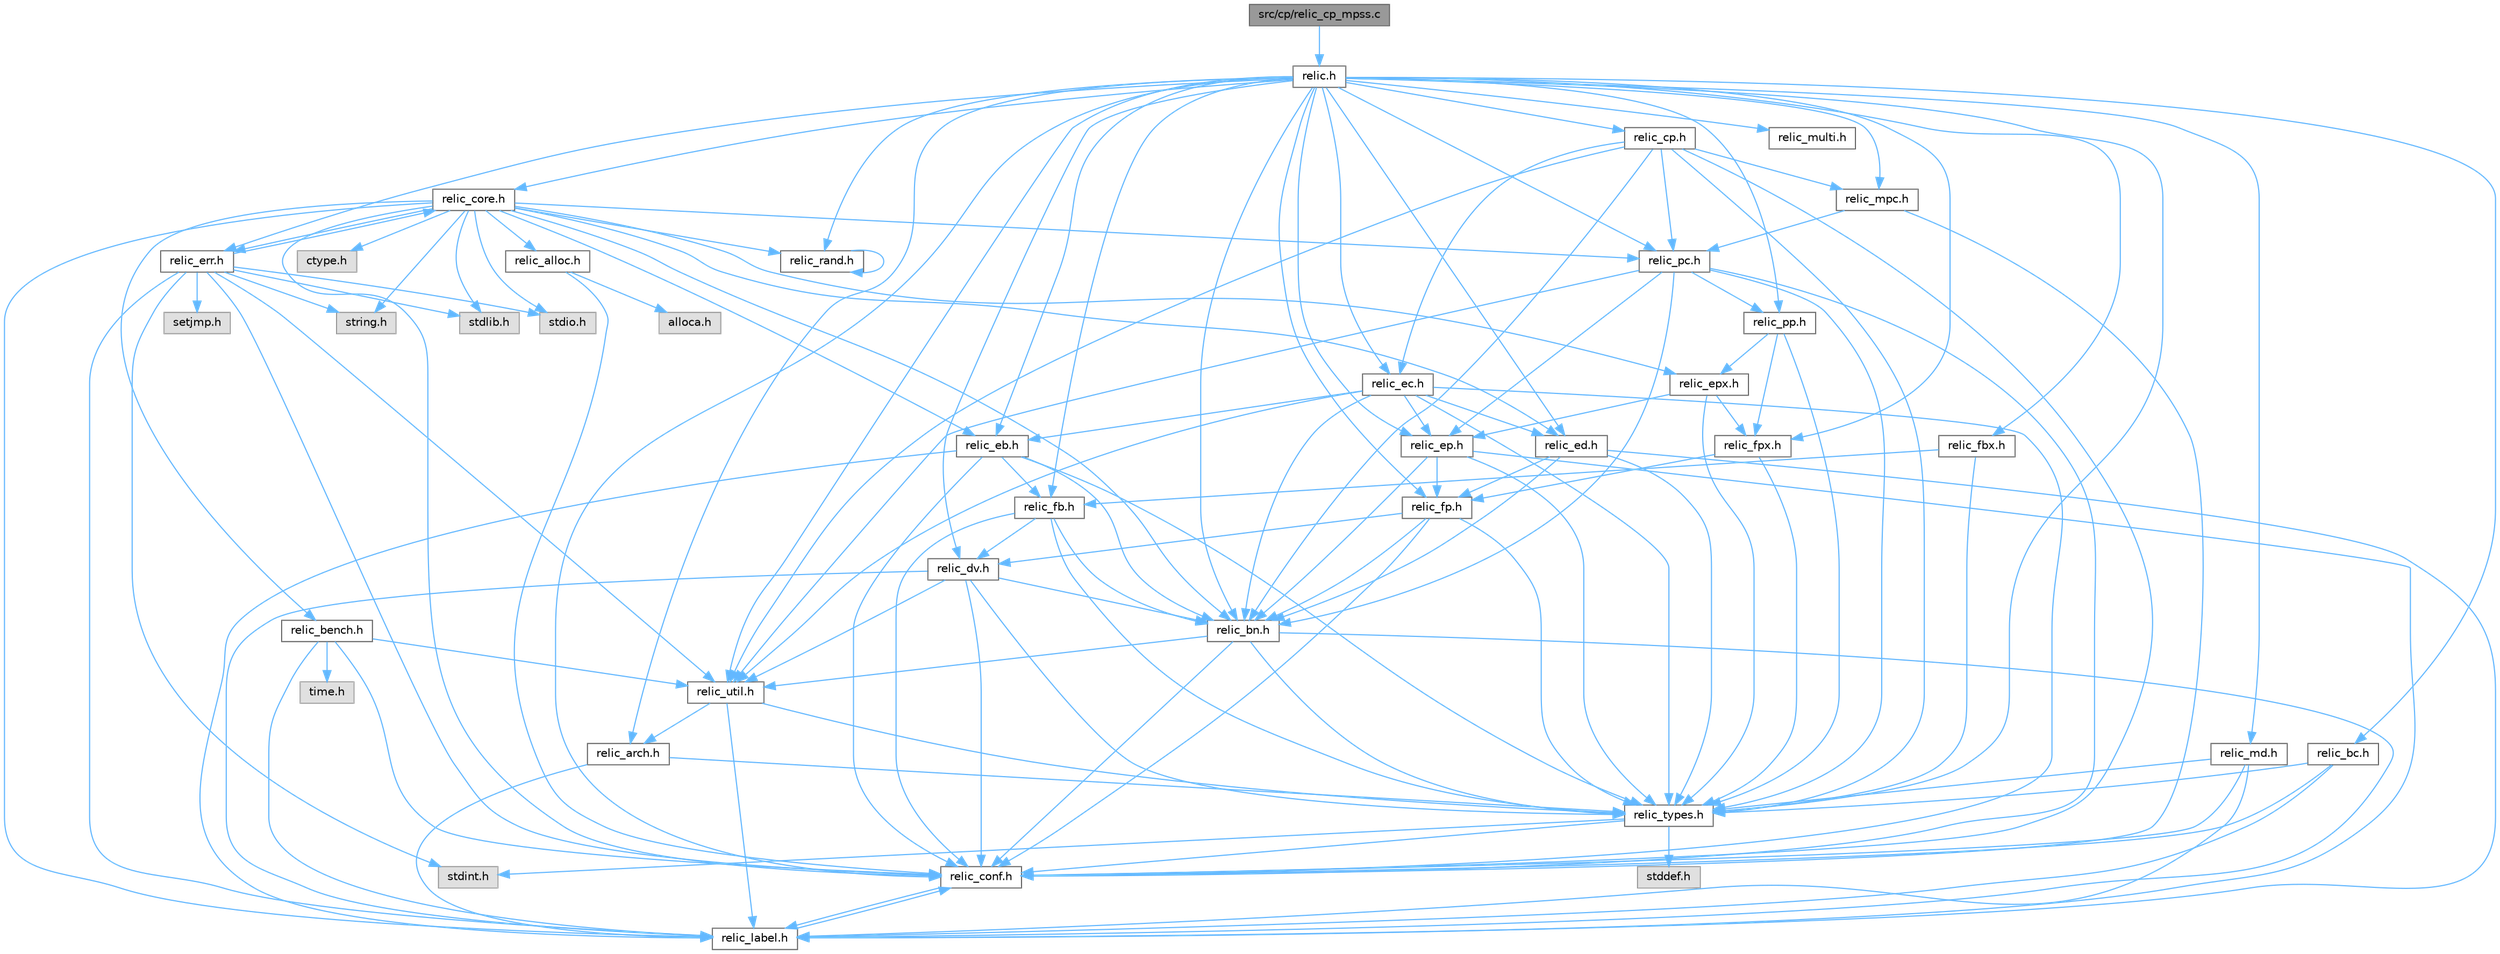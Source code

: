 digraph "src/cp/relic_cp_mpss.c"
{
 // LATEX_PDF_SIZE
  bgcolor="transparent";
  edge [fontname=Helvetica,fontsize=10,labelfontname=Helvetica,labelfontsize=10];
  node [fontname=Helvetica,fontsize=10,shape=box,height=0.2,width=0.4];
  Node1 [id="Node000001",label="src/cp/relic_cp_mpss.c",height=0.2,width=0.4,color="gray40", fillcolor="grey60", style="filled", fontcolor="black",tooltip=" "];
  Node1 -> Node2 [id="edge1_Node000001_Node000002",color="steelblue1",style="solid",tooltip=" "];
  Node2 [id="Node000002",label="relic.h",height=0.2,width=0.4,color="grey40", fillcolor="white", style="filled",URL="$d0/d17/relic_8h.html",tooltip=" "];
  Node2 -> Node3 [id="edge2_Node000002_Node000003",color="steelblue1",style="solid",tooltip=" "];
  Node3 [id="Node000003",label="relic_arch.h",height=0.2,width=0.4,color="grey40", fillcolor="white", style="filled",URL="$d7/d48/relic__arch_8h.html",tooltip=" "];
  Node3 -> Node4 [id="edge3_Node000003_Node000004",color="steelblue1",style="solid",tooltip=" "];
  Node4 [id="Node000004",label="relic_types.h",height=0.2,width=0.4,color="grey40", fillcolor="white", style="filled",URL="$d4/dd7/relic__types_8h.html",tooltip=" "];
  Node4 -> Node5 [id="edge4_Node000004_Node000005",color="steelblue1",style="solid",tooltip=" "];
  Node5 [id="Node000005",label="stddef.h",height=0.2,width=0.4,color="grey60", fillcolor="#E0E0E0", style="filled",tooltip=" "];
  Node4 -> Node6 [id="edge5_Node000004_Node000006",color="steelblue1",style="solid",tooltip=" "];
  Node6 [id="Node000006",label="stdint.h",height=0.2,width=0.4,color="grey60", fillcolor="#E0E0E0", style="filled",tooltip=" "];
  Node4 -> Node7 [id="edge6_Node000004_Node000007",color="steelblue1",style="solid",tooltip=" "];
  Node7 [id="Node000007",label="relic_conf.h",height=0.2,width=0.4,color="grey40", fillcolor="white", style="filled",URL="$d1/da4/relic__conf_8h.html",tooltip=" "];
  Node7 -> Node8 [id="edge7_Node000007_Node000008",color="steelblue1",style="solid",tooltip=" "];
  Node8 [id="Node000008",label="relic_label.h",height=0.2,width=0.4,color="grey40", fillcolor="white", style="filled",URL="$df/d60/relic__label_8h.html",tooltip=" "];
  Node8 -> Node7 [id="edge8_Node000008_Node000007",color="steelblue1",style="solid",tooltip=" "];
  Node3 -> Node8 [id="edge9_Node000003_Node000008",color="steelblue1",style="solid",tooltip=" "];
  Node2 -> Node7 [id="edge10_Node000002_Node000007",color="steelblue1",style="solid",tooltip=" "];
  Node2 -> Node9 [id="edge11_Node000002_Node000009",color="steelblue1",style="solid",tooltip=" "];
  Node9 [id="Node000009",label="relic_core.h",height=0.2,width=0.4,color="grey40", fillcolor="white", style="filled",URL="$db/d67/relic__core_8h.html",tooltip=" "];
  Node9 -> Node10 [id="edge12_Node000009_Node000010",color="steelblue1",style="solid",tooltip=" "];
  Node10 [id="Node000010",label="stdlib.h",height=0.2,width=0.4,color="grey60", fillcolor="#E0E0E0", style="filled",tooltip=" "];
  Node9 -> Node11 [id="edge13_Node000009_Node000011",color="steelblue1",style="solid",tooltip=" "];
  Node11 [id="Node000011",label="stdio.h",height=0.2,width=0.4,color="grey60", fillcolor="#E0E0E0", style="filled",tooltip=" "];
  Node9 -> Node12 [id="edge14_Node000009_Node000012",color="steelblue1",style="solid",tooltip=" "];
  Node12 [id="Node000012",label="string.h",height=0.2,width=0.4,color="grey60", fillcolor="#E0E0E0", style="filled",tooltip=" "];
  Node9 -> Node13 [id="edge15_Node000009_Node000013",color="steelblue1",style="solid",tooltip=" "];
  Node13 [id="Node000013",label="ctype.h",height=0.2,width=0.4,color="grey60", fillcolor="#E0E0E0", style="filled",tooltip=" "];
  Node9 -> Node14 [id="edge16_Node000009_Node000014",color="steelblue1",style="solid",tooltip=" "];
  Node14 [id="Node000014",label="relic_err.h",height=0.2,width=0.4,color="grey40", fillcolor="white", style="filled",URL="$d0/d09/relic__err_8h.html",tooltip=" "];
  Node14 -> Node6 [id="edge17_Node000014_Node000006",color="steelblue1",style="solid",tooltip=" "];
  Node14 -> Node10 [id="edge18_Node000014_Node000010",color="steelblue1",style="solid",tooltip=" "];
  Node14 -> Node11 [id="edge19_Node000014_Node000011",color="steelblue1",style="solid",tooltip=" "];
  Node14 -> Node12 [id="edge20_Node000014_Node000012",color="steelblue1",style="solid",tooltip=" "];
  Node14 -> Node9 [id="edge21_Node000014_Node000009",color="steelblue1",style="solid",tooltip=" "];
  Node14 -> Node7 [id="edge22_Node000014_Node000007",color="steelblue1",style="solid",tooltip=" "];
  Node14 -> Node15 [id="edge23_Node000014_Node000015",color="steelblue1",style="solid",tooltip=" "];
  Node15 [id="Node000015",label="relic_util.h",height=0.2,width=0.4,color="grey40", fillcolor="white", style="filled",URL="$d1/d8d/relic__util_8h.html",tooltip=" "];
  Node15 -> Node3 [id="edge24_Node000015_Node000003",color="steelblue1",style="solid",tooltip=" "];
  Node15 -> Node4 [id="edge25_Node000015_Node000004",color="steelblue1",style="solid",tooltip=" "];
  Node15 -> Node8 [id="edge26_Node000015_Node000008",color="steelblue1",style="solid",tooltip=" "];
  Node14 -> Node8 [id="edge27_Node000014_Node000008",color="steelblue1",style="solid",tooltip=" "];
  Node14 -> Node16 [id="edge28_Node000014_Node000016",color="steelblue1",style="solid",tooltip=" "];
  Node16 [id="Node000016",label="setjmp.h",height=0.2,width=0.4,color="grey60", fillcolor="#E0E0E0", style="filled",tooltip=" "];
  Node9 -> Node17 [id="edge29_Node000009_Node000017",color="steelblue1",style="solid",tooltip=" "];
  Node17 [id="Node000017",label="relic_bn.h",height=0.2,width=0.4,color="grey40", fillcolor="white", style="filled",URL="$d2/df6/relic__bn_8h.html",tooltip=" "];
  Node17 -> Node7 [id="edge30_Node000017_Node000007",color="steelblue1",style="solid",tooltip=" "];
  Node17 -> Node15 [id="edge31_Node000017_Node000015",color="steelblue1",style="solid",tooltip=" "];
  Node17 -> Node4 [id="edge32_Node000017_Node000004",color="steelblue1",style="solid",tooltip=" "];
  Node17 -> Node8 [id="edge33_Node000017_Node000008",color="steelblue1",style="solid",tooltip=" "];
  Node9 -> Node18 [id="edge34_Node000009_Node000018",color="steelblue1",style="solid",tooltip=" "];
  Node18 [id="Node000018",label="relic_eb.h",height=0.2,width=0.4,color="grey40", fillcolor="white", style="filled",URL="$d0/d24/relic__eb_8h.html",tooltip=" "];
  Node18 -> Node19 [id="edge35_Node000018_Node000019",color="steelblue1",style="solid",tooltip=" "];
  Node19 [id="Node000019",label="relic_fb.h",height=0.2,width=0.4,color="grey40", fillcolor="white", style="filled",URL="$dc/de1/relic__fb_8h.html",tooltip=" "];
  Node19 -> Node17 [id="edge36_Node000019_Node000017",color="steelblue1",style="solid",tooltip=" "];
  Node19 -> Node20 [id="edge37_Node000019_Node000020",color="steelblue1",style="solid",tooltip=" "];
  Node20 [id="Node000020",label="relic_dv.h",height=0.2,width=0.4,color="grey40", fillcolor="white", style="filled",URL="$d3/d30/relic__dv_8h.html",tooltip=" "];
  Node20 -> Node17 [id="edge38_Node000020_Node000017",color="steelblue1",style="solid",tooltip=" "];
  Node20 -> Node7 [id="edge39_Node000020_Node000007",color="steelblue1",style="solid",tooltip=" "];
  Node20 -> Node4 [id="edge40_Node000020_Node000004",color="steelblue1",style="solid",tooltip=" "];
  Node20 -> Node15 [id="edge41_Node000020_Node000015",color="steelblue1",style="solid",tooltip=" "];
  Node20 -> Node8 [id="edge42_Node000020_Node000008",color="steelblue1",style="solid",tooltip=" "];
  Node19 -> Node7 [id="edge43_Node000019_Node000007",color="steelblue1",style="solid",tooltip=" "];
  Node19 -> Node4 [id="edge44_Node000019_Node000004",color="steelblue1",style="solid",tooltip=" "];
  Node18 -> Node17 [id="edge45_Node000018_Node000017",color="steelblue1",style="solid",tooltip=" "];
  Node18 -> Node7 [id="edge46_Node000018_Node000007",color="steelblue1",style="solid",tooltip=" "];
  Node18 -> Node4 [id="edge47_Node000018_Node000004",color="steelblue1",style="solid",tooltip=" "];
  Node18 -> Node8 [id="edge48_Node000018_Node000008",color="steelblue1",style="solid",tooltip=" "];
  Node9 -> Node21 [id="edge49_Node000009_Node000021",color="steelblue1",style="solid",tooltip=" "];
  Node21 [id="Node000021",label="relic_epx.h",height=0.2,width=0.4,color="grey40", fillcolor="white", style="filled",URL="$d9/d7d/relic__epx_8h.html",tooltip=" "];
  Node21 -> Node22 [id="edge50_Node000021_Node000022",color="steelblue1",style="solid",tooltip=" "];
  Node22 [id="Node000022",label="relic_fpx.h",height=0.2,width=0.4,color="grey40", fillcolor="white", style="filled",URL="$d9/d17/relic__fpx_8h.html",tooltip=" "];
  Node22 -> Node23 [id="edge51_Node000022_Node000023",color="steelblue1",style="solid",tooltip=" "];
  Node23 [id="Node000023",label="relic_fp.h",height=0.2,width=0.4,color="grey40", fillcolor="white", style="filled",URL="$d5/dfa/relic__fp_8h.html",tooltip=" "];
  Node23 -> Node20 [id="edge52_Node000023_Node000020",color="steelblue1",style="solid",tooltip=" "];
  Node23 -> Node17 [id="edge53_Node000023_Node000017",color="steelblue1",style="solid",tooltip=" "];
  Node23 -> Node7 [id="edge54_Node000023_Node000007",color="steelblue1",style="solid",tooltip=" "];
  Node23 -> Node4 [id="edge55_Node000023_Node000004",color="steelblue1",style="solid",tooltip=" "];
  Node22 -> Node4 [id="edge56_Node000022_Node000004",color="steelblue1",style="solid",tooltip=" "];
  Node21 -> Node24 [id="edge57_Node000021_Node000024",color="steelblue1",style="solid",tooltip=" "];
  Node24 [id="Node000024",label="relic_ep.h",height=0.2,width=0.4,color="grey40", fillcolor="white", style="filled",URL="$d3/df7/relic__ep_8h.html",tooltip=" "];
  Node24 -> Node23 [id="edge58_Node000024_Node000023",color="steelblue1",style="solid",tooltip=" "];
  Node24 -> Node17 [id="edge59_Node000024_Node000017",color="steelblue1",style="solid",tooltip=" "];
  Node24 -> Node4 [id="edge60_Node000024_Node000004",color="steelblue1",style="solid",tooltip=" "];
  Node24 -> Node8 [id="edge61_Node000024_Node000008",color="steelblue1",style="solid",tooltip=" "];
  Node21 -> Node4 [id="edge62_Node000021_Node000004",color="steelblue1",style="solid",tooltip=" "];
  Node9 -> Node25 [id="edge63_Node000009_Node000025",color="steelblue1",style="solid",tooltip=" "];
  Node25 [id="Node000025",label="relic_ed.h",height=0.2,width=0.4,color="grey40", fillcolor="white", style="filled",URL="$d6/d6d/relic__ed_8h.html",tooltip=" "];
  Node25 -> Node23 [id="edge64_Node000025_Node000023",color="steelblue1",style="solid",tooltip=" "];
  Node25 -> Node17 [id="edge65_Node000025_Node000017",color="steelblue1",style="solid",tooltip=" "];
  Node25 -> Node4 [id="edge66_Node000025_Node000004",color="steelblue1",style="solid",tooltip=" "];
  Node25 -> Node8 [id="edge67_Node000025_Node000008",color="steelblue1",style="solid",tooltip=" "];
  Node9 -> Node26 [id="edge68_Node000009_Node000026",color="steelblue1",style="solid",tooltip=" "];
  Node26 [id="Node000026",label="relic_pc.h",height=0.2,width=0.4,color="grey40", fillcolor="white", style="filled",URL="$df/d3f/relic__pc_8h.html",tooltip=" "];
  Node26 -> Node24 [id="edge69_Node000026_Node000024",color="steelblue1",style="solid",tooltip=" "];
  Node26 -> Node27 [id="edge70_Node000026_Node000027",color="steelblue1",style="solid",tooltip=" "];
  Node27 [id="Node000027",label="relic_pp.h",height=0.2,width=0.4,color="grey40", fillcolor="white", style="filled",URL="$d1/d95/relic__pp_8h.html",tooltip=" "];
  Node27 -> Node22 [id="edge71_Node000027_Node000022",color="steelblue1",style="solid",tooltip=" "];
  Node27 -> Node21 [id="edge72_Node000027_Node000021",color="steelblue1",style="solid",tooltip=" "];
  Node27 -> Node4 [id="edge73_Node000027_Node000004",color="steelblue1",style="solid",tooltip=" "];
  Node26 -> Node17 [id="edge74_Node000026_Node000017",color="steelblue1",style="solid",tooltip=" "];
  Node26 -> Node15 [id="edge75_Node000026_Node000015",color="steelblue1",style="solid",tooltip=" "];
  Node26 -> Node7 [id="edge76_Node000026_Node000007",color="steelblue1",style="solid",tooltip=" "];
  Node26 -> Node4 [id="edge77_Node000026_Node000004",color="steelblue1",style="solid",tooltip=" "];
  Node9 -> Node7 [id="edge78_Node000009_Node000007",color="steelblue1",style="solid",tooltip=" "];
  Node9 -> Node28 [id="edge79_Node000009_Node000028",color="steelblue1",style="solid",tooltip=" "];
  Node28 [id="Node000028",label="relic_bench.h",height=0.2,width=0.4,color="grey40", fillcolor="white", style="filled",URL="$dd/d4c/relic__bench_8h.html",tooltip=" "];
  Node28 -> Node7 [id="edge80_Node000028_Node000007",color="steelblue1",style="solid",tooltip=" "];
  Node28 -> Node8 [id="edge81_Node000028_Node000008",color="steelblue1",style="solid",tooltip=" "];
  Node28 -> Node15 [id="edge82_Node000028_Node000015",color="steelblue1",style="solid",tooltip=" "];
  Node28 -> Node29 [id="edge83_Node000028_Node000029",color="steelblue1",style="solid",tooltip=" "];
  Node29 [id="Node000029",label="time.h",height=0.2,width=0.4,color="grey60", fillcolor="#E0E0E0", style="filled",tooltip=" "];
  Node9 -> Node30 [id="edge84_Node000009_Node000030",color="steelblue1",style="solid",tooltip=" "];
  Node30 [id="Node000030",label="relic_rand.h",height=0.2,width=0.4,color="grey40", fillcolor="white", style="filled",URL="$d7/d29/relic__rand_8h.html",tooltip=" "];
  Node30 -> Node30 [id="edge85_Node000030_Node000030",color="steelblue1",style="solid",tooltip=" "];
  Node9 -> Node8 [id="edge86_Node000009_Node000008",color="steelblue1",style="solid",tooltip=" "];
  Node9 -> Node31 [id="edge87_Node000009_Node000031",color="steelblue1",style="solid",tooltip=" "];
  Node31 [id="Node000031",label="relic_alloc.h",height=0.2,width=0.4,color="grey40", fillcolor="white", style="filled",URL="$d6/d2b/relic__alloc_8h.html",tooltip=" "];
  Node31 -> Node7 [id="edge88_Node000031_Node000007",color="steelblue1",style="solid",tooltip=" "];
  Node31 -> Node32 [id="edge89_Node000031_Node000032",color="steelblue1",style="solid",tooltip=" "];
  Node32 [id="Node000032",label="alloca.h",height=0.2,width=0.4,color="grey60", fillcolor="#E0E0E0", style="filled",tooltip=" "];
  Node2 -> Node33 [id="edge90_Node000002_Node000033",color="steelblue1",style="solid",tooltip=" "];
  Node33 [id="Node000033",label="relic_multi.h",height=0.2,width=0.4,color="grey40", fillcolor="white", style="filled",URL="$d9/dc5/relic__multi_8h.html",tooltip=" "];
  Node2 -> Node4 [id="edge91_Node000002_Node000004",color="steelblue1",style="solid",tooltip=" "];
  Node2 -> Node17 [id="edge92_Node000002_Node000017",color="steelblue1",style="solid",tooltip=" "];
  Node2 -> Node20 [id="edge93_Node000002_Node000020",color="steelblue1",style="solid",tooltip=" "];
  Node2 -> Node23 [id="edge94_Node000002_Node000023",color="steelblue1",style="solid",tooltip=" "];
  Node2 -> Node22 [id="edge95_Node000002_Node000022",color="steelblue1",style="solid",tooltip=" "];
  Node2 -> Node19 [id="edge96_Node000002_Node000019",color="steelblue1",style="solid",tooltip=" "];
  Node2 -> Node34 [id="edge97_Node000002_Node000034",color="steelblue1",style="solid",tooltip=" "];
  Node34 [id="Node000034",label="relic_fbx.h",height=0.2,width=0.4,color="grey40", fillcolor="white", style="filled",URL="$d6/d20/relic__fbx_8h.html",tooltip=" "];
  Node34 -> Node19 [id="edge98_Node000034_Node000019",color="steelblue1",style="solid",tooltip=" "];
  Node34 -> Node4 [id="edge99_Node000034_Node000004",color="steelblue1",style="solid",tooltip=" "];
  Node2 -> Node24 [id="edge100_Node000002_Node000024",color="steelblue1",style="solid",tooltip=" "];
  Node2 -> Node18 [id="edge101_Node000002_Node000018",color="steelblue1",style="solid",tooltip=" "];
  Node2 -> Node25 [id="edge102_Node000002_Node000025",color="steelblue1",style="solid",tooltip=" "];
  Node2 -> Node35 [id="edge103_Node000002_Node000035",color="steelblue1",style="solid",tooltip=" "];
  Node35 [id="Node000035",label="relic_ec.h",height=0.2,width=0.4,color="grey40", fillcolor="white", style="filled",URL="$de/d2e/relic__ec_8h.html",tooltip=" "];
  Node35 -> Node24 [id="edge104_Node000035_Node000024",color="steelblue1",style="solid",tooltip=" "];
  Node35 -> Node18 [id="edge105_Node000035_Node000018",color="steelblue1",style="solid",tooltip=" "];
  Node35 -> Node25 [id="edge106_Node000035_Node000025",color="steelblue1",style="solid",tooltip=" "];
  Node35 -> Node17 [id="edge107_Node000035_Node000017",color="steelblue1",style="solid",tooltip=" "];
  Node35 -> Node15 [id="edge108_Node000035_Node000015",color="steelblue1",style="solid",tooltip=" "];
  Node35 -> Node7 [id="edge109_Node000035_Node000007",color="steelblue1",style="solid",tooltip=" "];
  Node35 -> Node4 [id="edge110_Node000035_Node000004",color="steelblue1",style="solid",tooltip=" "];
  Node2 -> Node27 [id="edge111_Node000002_Node000027",color="steelblue1",style="solid",tooltip=" "];
  Node2 -> Node26 [id="edge112_Node000002_Node000026",color="steelblue1",style="solid",tooltip=" "];
  Node2 -> Node36 [id="edge113_Node000002_Node000036",color="steelblue1",style="solid",tooltip=" "];
  Node36 [id="Node000036",label="relic_cp.h",height=0.2,width=0.4,color="grey40", fillcolor="white", style="filled",URL="$d0/d62/relic__cp_8h.html",tooltip=" "];
  Node36 -> Node7 [id="edge114_Node000036_Node000007",color="steelblue1",style="solid",tooltip=" "];
  Node36 -> Node4 [id="edge115_Node000036_Node000004",color="steelblue1",style="solid",tooltip=" "];
  Node36 -> Node15 [id="edge116_Node000036_Node000015",color="steelblue1",style="solid",tooltip=" "];
  Node36 -> Node17 [id="edge117_Node000036_Node000017",color="steelblue1",style="solid",tooltip=" "];
  Node36 -> Node35 [id="edge118_Node000036_Node000035",color="steelblue1",style="solid",tooltip=" "];
  Node36 -> Node26 [id="edge119_Node000036_Node000026",color="steelblue1",style="solid",tooltip=" "];
  Node36 -> Node37 [id="edge120_Node000036_Node000037",color="steelblue1",style="solid",tooltip=" "];
  Node37 [id="Node000037",label="relic_mpc.h",height=0.2,width=0.4,color="grey40", fillcolor="white", style="filled",URL="$d0/d38/relic__mpc_8h.html",tooltip=" "];
  Node37 -> Node7 [id="edge121_Node000037_Node000007",color="steelblue1",style="solid",tooltip=" "];
  Node37 -> Node26 [id="edge122_Node000037_Node000026",color="steelblue1",style="solid",tooltip=" "];
  Node2 -> Node38 [id="edge123_Node000002_Node000038",color="steelblue1",style="solid",tooltip=" "];
  Node38 [id="Node000038",label="relic_bc.h",height=0.2,width=0.4,color="grey40", fillcolor="white", style="filled",URL="$d6/db1/relic__bc_8h.html",tooltip=" "];
  Node38 -> Node7 [id="edge124_Node000038_Node000007",color="steelblue1",style="solid",tooltip=" "];
  Node38 -> Node4 [id="edge125_Node000038_Node000004",color="steelblue1",style="solid",tooltip=" "];
  Node38 -> Node8 [id="edge126_Node000038_Node000008",color="steelblue1",style="solid",tooltip=" "];
  Node2 -> Node39 [id="edge127_Node000002_Node000039",color="steelblue1",style="solid",tooltip=" "];
  Node39 [id="Node000039",label="relic_md.h",height=0.2,width=0.4,color="grey40", fillcolor="white", style="filled",URL="$da/dbd/relic__md_8h.html",tooltip=" "];
  Node39 -> Node7 [id="edge128_Node000039_Node000007",color="steelblue1",style="solid",tooltip=" "];
  Node39 -> Node4 [id="edge129_Node000039_Node000004",color="steelblue1",style="solid",tooltip=" "];
  Node39 -> Node8 [id="edge130_Node000039_Node000008",color="steelblue1",style="solid",tooltip=" "];
  Node2 -> Node37 [id="edge131_Node000002_Node000037",color="steelblue1",style="solid",tooltip=" "];
  Node2 -> Node14 [id="edge132_Node000002_Node000014",color="steelblue1",style="solid",tooltip=" "];
  Node2 -> Node30 [id="edge133_Node000002_Node000030",color="steelblue1",style="solid",tooltip=" "];
  Node2 -> Node15 [id="edge134_Node000002_Node000015",color="steelblue1",style="solid",tooltip=" "];
}
